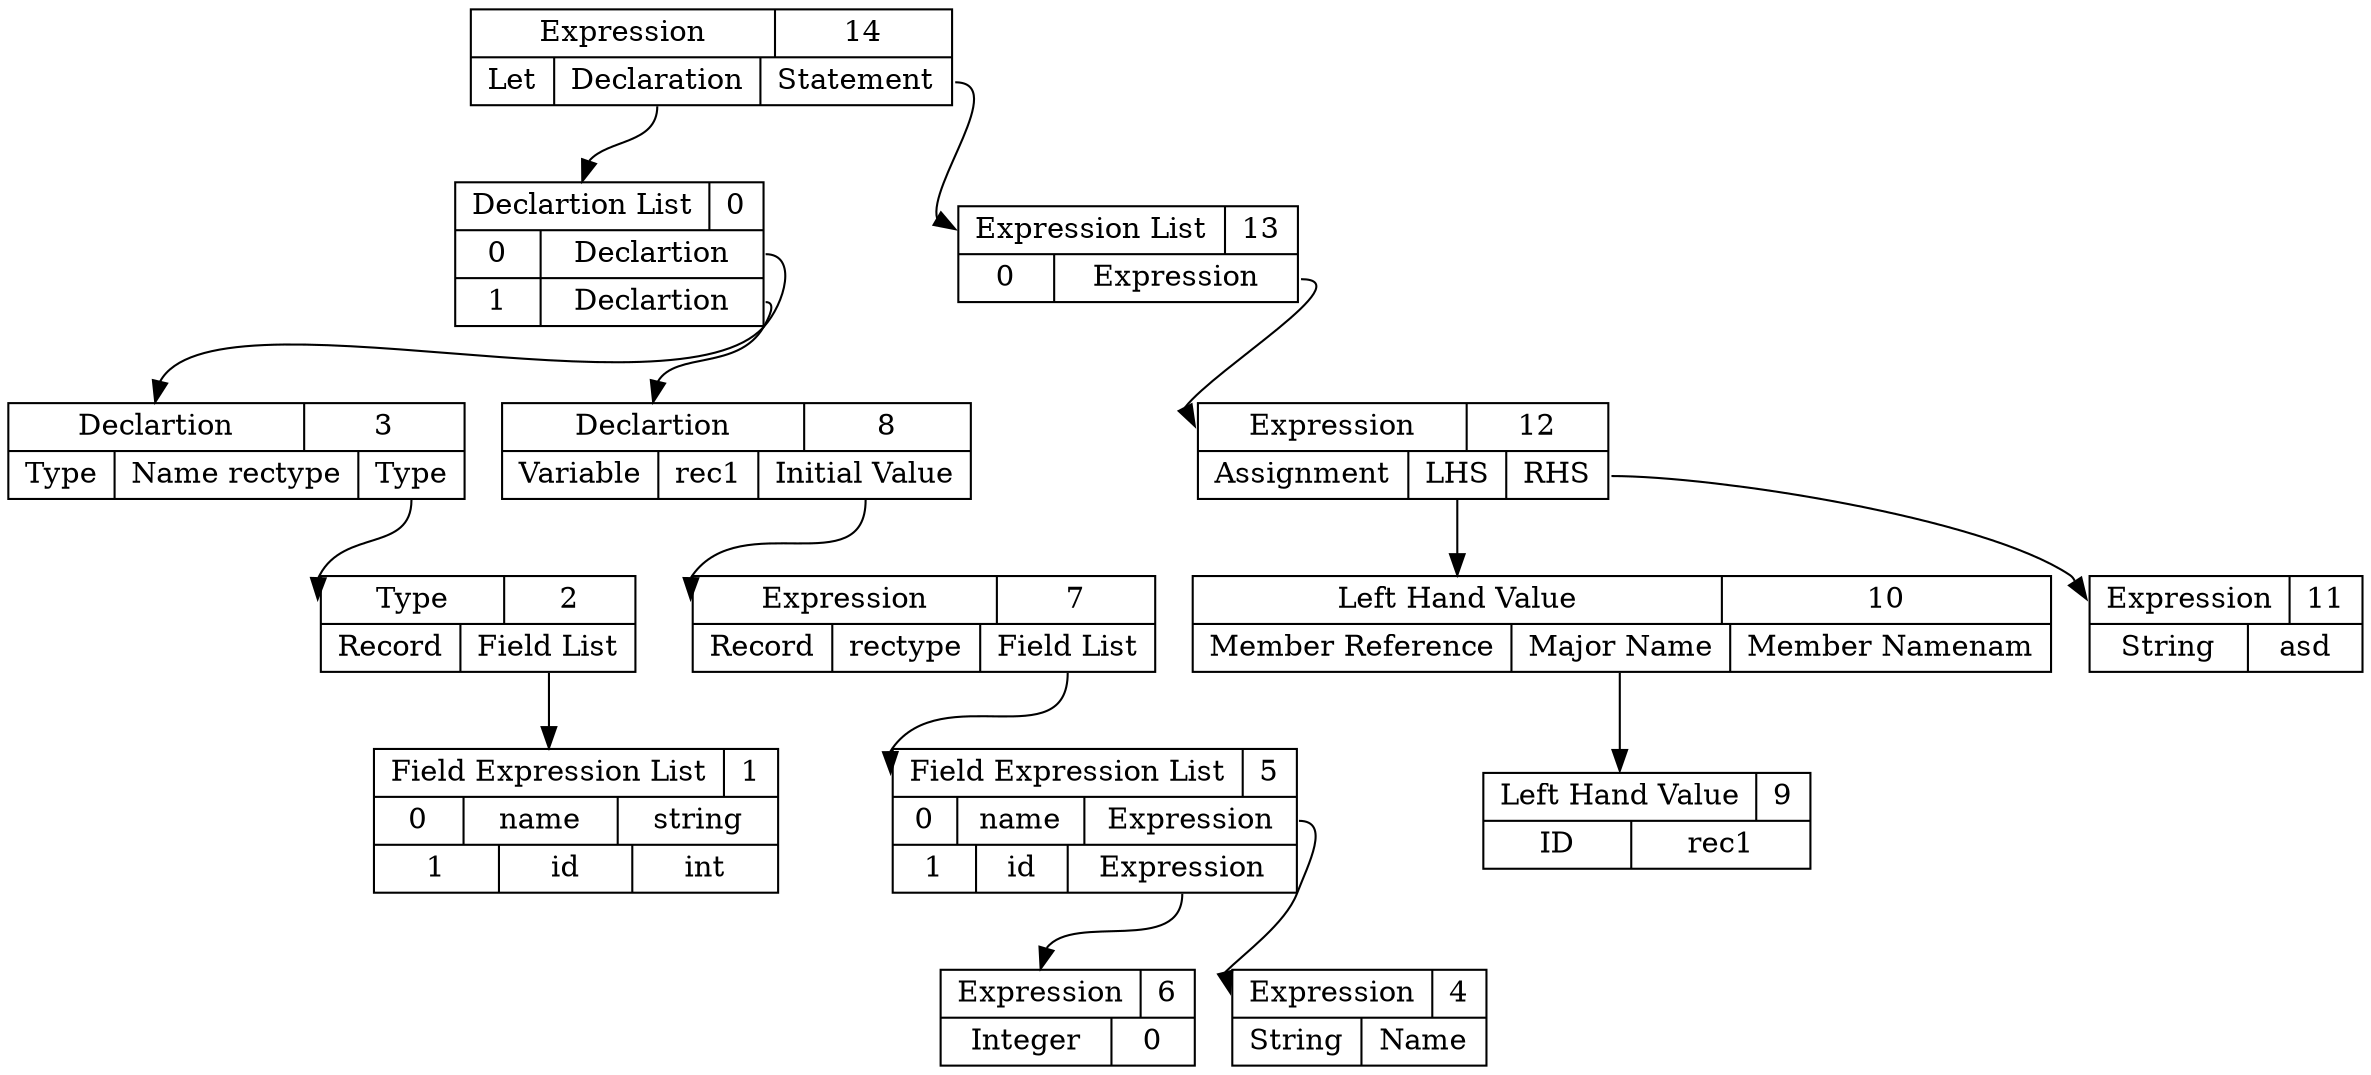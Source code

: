 digraph ast {
14 [shape=record, label="{ { <ptr> Expression | 14 } |{ Let | <dec> Declaration | <stmt> Statement } } "];
3 [shape=record, label="{ { <ptr> Declartion | 3 } | {Type | Name rectype | <ty> Type } }"];
1 [shape=record, label="{ { <ptr> Field Expression List | 1 } | { 0 | name | string }| { 1 | id | int } }"]
2 [shape=record, label="{ { <ptr> Type | 2 } | { Record | <flist> Field List } } "];
2:flist -> 1:ptr;
3:ty -> 2:ptr;
0:pos0 -> 3:ptr;
8 [shape=record, label="{ { <ptr> Declartion | 8 } | {Variable | rec1 | <initval> Initial Value } }"];
7 [shape=record, label="{ { <ptr> Expression | 7 } |{ Record | rectype | <flistpos> Field List} }"];
4 [shape=record, label="{ { <ptr> Expression | 4 } |{ String | Name } }"];
5:pos0 -> 4:ptr;
6 [shape=record, label="{ { <ptr> Expression | 6 } |{ Integer | 0 } }"];
5:pos1 -> 6:ptr;
5 [shape=record, label="{ { <ptr> Field Expression List | 5 } | { 0 | name | <pos0> Expression }| { 1 | id | <pos1> Expression } }"];
7:flistpos -> 5:ptr
8:initval -> 7:ptr;
0:pos1 -> 8:ptr;
0 [shape=record, label="{ { <ptr> Declartion List | 0 } | { 0 | <pos0> Declartion }| { 1 | <pos1> Declartion } }"];
14:dec -> 0:ptr
12 [shape=record, label="{ { <ptr> Expression | 12 } |{ Assignment | <lval> LHS | <rhs> RHS } } "];
10 [shape=record, label="{ { <ptr> Left Hand Value | 10 } | { Member Reference | <maj> Major Name | Member Namenam} } "];
9 [shape=record, label="{ { <ptr> Left Hand Value | 9 } | { ID | rec1 } } "];
10:maj -> 9:ptr;
12:lval -> 10:ptr
11 [shape=record, label="{ { <ptr> Expression | 11 } |{ String | asd } }"];
12:rhs -> 11:ptr
13:pos0 -> 12:ptr;
13 [shape=record, label="{ { <ptr> Expression List | 13 } | { 0 | <pos0> Expression } }"];
14:stmt -> 13:ptr
}
